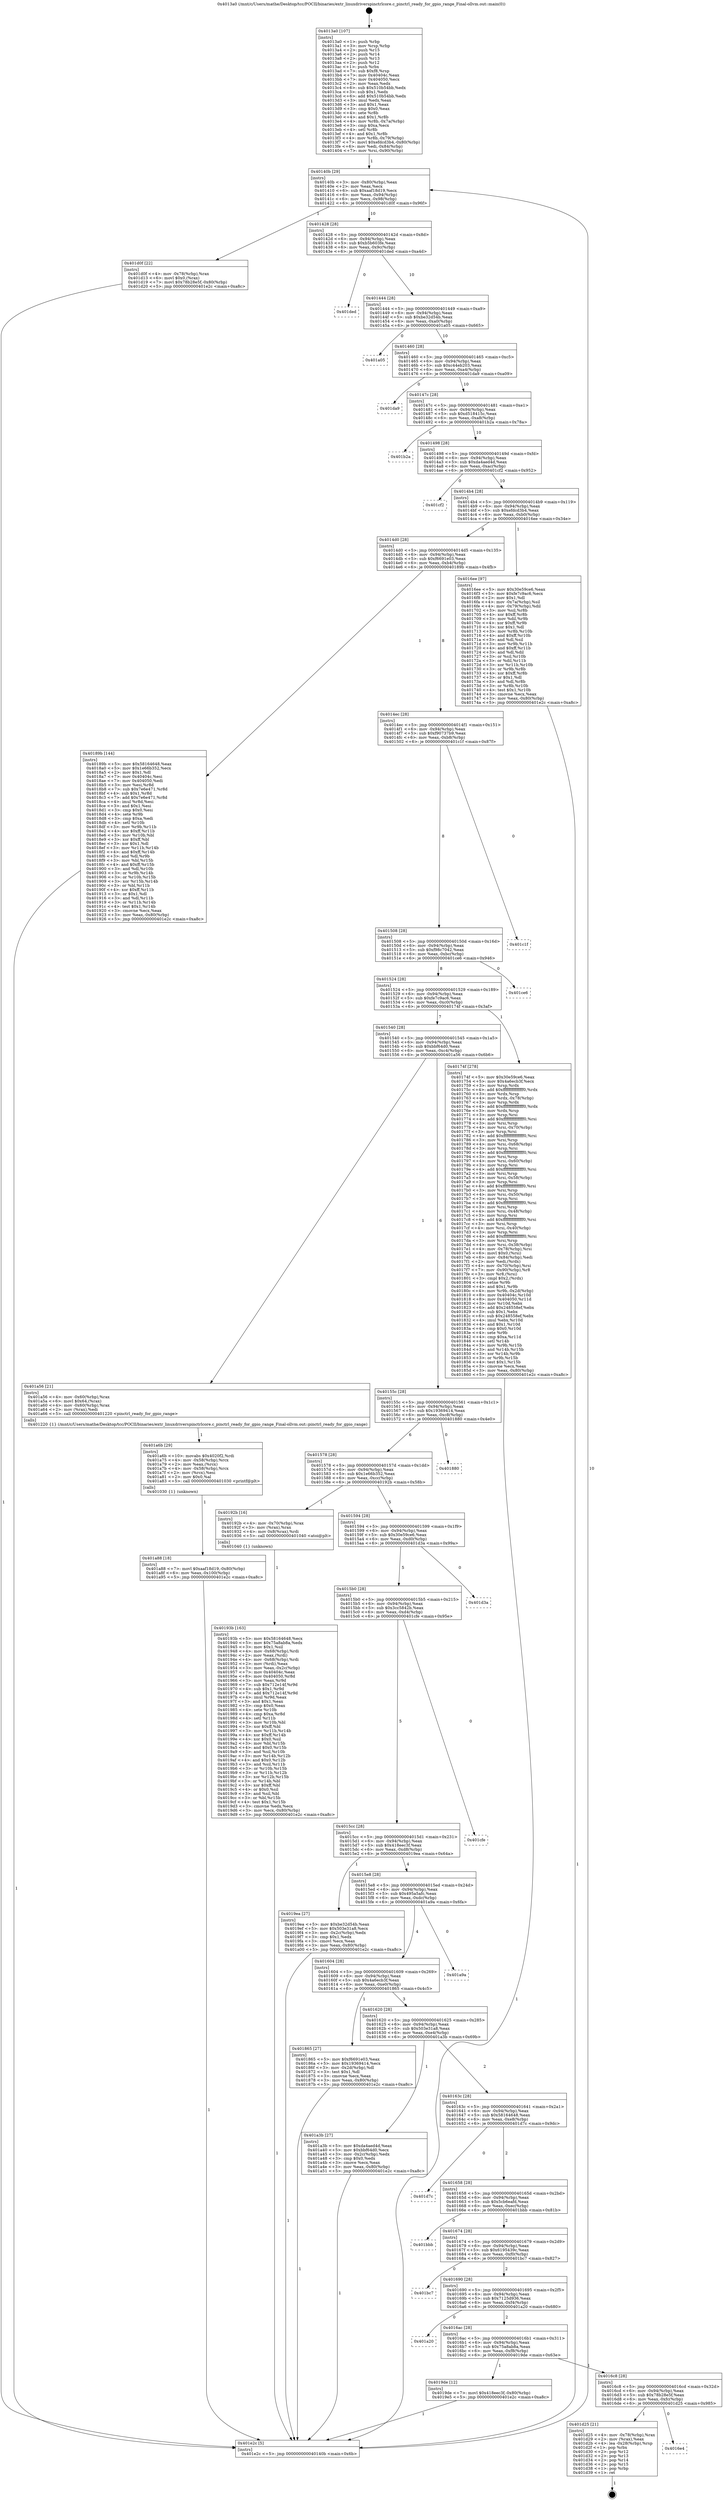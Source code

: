 digraph "0x4013a0" {
  label = "0x4013a0 (/mnt/c/Users/mathe/Desktop/tcc/POCII/binaries/extr_linuxdriverspinctrlcore.c_pinctrl_ready_for_gpio_range_Final-ollvm.out::main(0))"
  labelloc = "t"
  node[shape=record]

  Entry [label="",width=0.3,height=0.3,shape=circle,fillcolor=black,style=filled]
  "0x40140b" [label="{
     0x40140b [29]\l
     | [instrs]\l
     &nbsp;&nbsp;0x40140b \<+3\>: mov -0x80(%rbp),%eax\l
     &nbsp;&nbsp;0x40140e \<+2\>: mov %eax,%ecx\l
     &nbsp;&nbsp;0x401410 \<+6\>: sub $0xaaf18d19,%ecx\l
     &nbsp;&nbsp;0x401416 \<+6\>: mov %eax,-0x94(%rbp)\l
     &nbsp;&nbsp;0x40141c \<+6\>: mov %ecx,-0x98(%rbp)\l
     &nbsp;&nbsp;0x401422 \<+6\>: je 0000000000401d0f \<main+0x96f\>\l
  }"]
  "0x401d0f" [label="{
     0x401d0f [22]\l
     | [instrs]\l
     &nbsp;&nbsp;0x401d0f \<+4\>: mov -0x78(%rbp),%rax\l
     &nbsp;&nbsp;0x401d13 \<+6\>: movl $0x0,(%rax)\l
     &nbsp;&nbsp;0x401d19 \<+7\>: movl $0x78b28e5f,-0x80(%rbp)\l
     &nbsp;&nbsp;0x401d20 \<+5\>: jmp 0000000000401e2c \<main+0xa8c\>\l
  }"]
  "0x401428" [label="{
     0x401428 [28]\l
     | [instrs]\l
     &nbsp;&nbsp;0x401428 \<+5\>: jmp 000000000040142d \<main+0x8d\>\l
     &nbsp;&nbsp;0x40142d \<+6\>: mov -0x94(%rbp),%eax\l
     &nbsp;&nbsp;0x401433 \<+5\>: sub $0xb5b603fe,%eax\l
     &nbsp;&nbsp;0x401438 \<+6\>: mov %eax,-0x9c(%rbp)\l
     &nbsp;&nbsp;0x40143e \<+6\>: je 0000000000401ded \<main+0xa4d\>\l
  }"]
  Exit [label="",width=0.3,height=0.3,shape=circle,fillcolor=black,style=filled,peripheries=2]
  "0x401ded" [label="{
     0x401ded\l
  }", style=dashed]
  "0x401444" [label="{
     0x401444 [28]\l
     | [instrs]\l
     &nbsp;&nbsp;0x401444 \<+5\>: jmp 0000000000401449 \<main+0xa9\>\l
     &nbsp;&nbsp;0x401449 \<+6\>: mov -0x94(%rbp),%eax\l
     &nbsp;&nbsp;0x40144f \<+5\>: sub $0xbe32d54b,%eax\l
     &nbsp;&nbsp;0x401454 \<+6\>: mov %eax,-0xa0(%rbp)\l
     &nbsp;&nbsp;0x40145a \<+6\>: je 0000000000401a05 \<main+0x665\>\l
  }"]
  "0x4016e4" [label="{
     0x4016e4\l
  }", style=dashed]
  "0x401a05" [label="{
     0x401a05\l
  }", style=dashed]
  "0x401460" [label="{
     0x401460 [28]\l
     | [instrs]\l
     &nbsp;&nbsp;0x401460 \<+5\>: jmp 0000000000401465 \<main+0xc5\>\l
     &nbsp;&nbsp;0x401465 \<+6\>: mov -0x94(%rbp),%eax\l
     &nbsp;&nbsp;0x40146b \<+5\>: sub $0xc44eb203,%eax\l
     &nbsp;&nbsp;0x401470 \<+6\>: mov %eax,-0xa4(%rbp)\l
     &nbsp;&nbsp;0x401476 \<+6\>: je 0000000000401da9 \<main+0xa09\>\l
  }"]
  "0x401d25" [label="{
     0x401d25 [21]\l
     | [instrs]\l
     &nbsp;&nbsp;0x401d25 \<+4\>: mov -0x78(%rbp),%rax\l
     &nbsp;&nbsp;0x401d29 \<+2\>: mov (%rax),%eax\l
     &nbsp;&nbsp;0x401d2b \<+4\>: lea -0x28(%rbp),%rsp\l
     &nbsp;&nbsp;0x401d2f \<+1\>: pop %rbx\l
     &nbsp;&nbsp;0x401d30 \<+2\>: pop %r12\l
     &nbsp;&nbsp;0x401d32 \<+2\>: pop %r13\l
     &nbsp;&nbsp;0x401d34 \<+2\>: pop %r14\l
     &nbsp;&nbsp;0x401d36 \<+2\>: pop %r15\l
     &nbsp;&nbsp;0x401d38 \<+1\>: pop %rbp\l
     &nbsp;&nbsp;0x401d39 \<+1\>: ret\l
  }"]
  "0x401da9" [label="{
     0x401da9\l
  }", style=dashed]
  "0x40147c" [label="{
     0x40147c [28]\l
     | [instrs]\l
     &nbsp;&nbsp;0x40147c \<+5\>: jmp 0000000000401481 \<main+0xe1\>\l
     &nbsp;&nbsp;0x401481 \<+6\>: mov -0x94(%rbp),%eax\l
     &nbsp;&nbsp;0x401487 \<+5\>: sub $0xd518415c,%eax\l
     &nbsp;&nbsp;0x40148c \<+6\>: mov %eax,-0xa8(%rbp)\l
     &nbsp;&nbsp;0x401492 \<+6\>: je 0000000000401b2a \<main+0x78a\>\l
  }"]
  "0x401a88" [label="{
     0x401a88 [18]\l
     | [instrs]\l
     &nbsp;&nbsp;0x401a88 \<+7\>: movl $0xaaf18d19,-0x80(%rbp)\l
     &nbsp;&nbsp;0x401a8f \<+6\>: mov %eax,-0x100(%rbp)\l
     &nbsp;&nbsp;0x401a95 \<+5\>: jmp 0000000000401e2c \<main+0xa8c\>\l
  }"]
  "0x401b2a" [label="{
     0x401b2a\l
  }", style=dashed]
  "0x401498" [label="{
     0x401498 [28]\l
     | [instrs]\l
     &nbsp;&nbsp;0x401498 \<+5\>: jmp 000000000040149d \<main+0xfd\>\l
     &nbsp;&nbsp;0x40149d \<+6\>: mov -0x94(%rbp),%eax\l
     &nbsp;&nbsp;0x4014a3 \<+5\>: sub $0xda4aed4d,%eax\l
     &nbsp;&nbsp;0x4014a8 \<+6\>: mov %eax,-0xac(%rbp)\l
     &nbsp;&nbsp;0x4014ae \<+6\>: je 0000000000401cf2 \<main+0x952\>\l
  }"]
  "0x401a6b" [label="{
     0x401a6b [29]\l
     | [instrs]\l
     &nbsp;&nbsp;0x401a6b \<+10\>: movabs $0x4020f2,%rdi\l
     &nbsp;&nbsp;0x401a75 \<+4\>: mov -0x58(%rbp),%rcx\l
     &nbsp;&nbsp;0x401a79 \<+2\>: mov %eax,(%rcx)\l
     &nbsp;&nbsp;0x401a7b \<+4\>: mov -0x58(%rbp),%rcx\l
     &nbsp;&nbsp;0x401a7f \<+2\>: mov (%rcx),%esi\l
     &nbsp;&nbsp;0x401a81 \<+2\>: mov $0x0,%al\l
     &nbsp;&nbsp;0x401a83 \<+5\>: call 0000000000401030 \<printf@plt\>\l
     | [calls]\l
     &nbsp;&nbsp;0x401030 \{1\} (unknown)\l
  }"]
  "0x401cf2" [label="{
     0x401cf2\l
  }", style=dashed]
  "0x4014b4" [label="{
     0x4014b4 [28]\l
     | [instrs]\l
     &nbsp;&nbsp;0x4014b4 \<+5\>: jmp 00000000004014b9 \<main+0x119\>\l
     &nbsp;&nbsp;0x4014b9 \<+6\>: mov -0x94(%rbp),%eax\l
     &nbsp;&nbsp;0x4014bf \<+5\>: sub $0xefdcd3b4,%eax\l
     &nbsp;&nbsp;0x4014c4 \<+6\>: mov %eax,-0xb0(%rbp)\l
     &nbsp;&nbsp;0x4014ca \<+6\>: je 00000000004016ee \<main+0x34e\>\l
  }"]
  "0x4016c8" [label="{
     0x4016c8 [28]\l
     | [instrs]\l
     &nbsp;&nbsp;0x4016c8 \<+5\>: jmp 00000000004016cd \<main+0x32d\>\l
     &nbsp;&nbsp;0x4016cd \<+6\>: mov -0x94(%rbp),%eax\l
     &nbsp;&nbsp;0x4016d3 \<+5\>: sub $0x78b28e5f,%eax\l
     &nbsp;&nbsp;0x4016d8 \<+6\>: mov %eax,-0xfc(%rbp)\l
     &nbsp;&nbsp;0x4016de \<+6\>: je 0000000000401d25 \<main+0x985\>\l
  }"]
  "0x4016ee" [label="{
     0x4016ee [97]\l
     | [instrs]\l
     &nbsp;&nbsp;0x4016ee \<+5\>: mov $0x30e59ce6,%eax\l
     &nbsp;&nbsp;0x4016f3 \<+5\>: mov $0xfe7c9ac6,%ecx\l
     &nbsp;&nbsp;0x4016f8 \<+2\>: mov $0x1,%dl\l
     &nbsp;&nbsp;0x4016fa \<+4\>: mov -0x7a(%rbp),%sil\l
     &nbsp;&nbsp;0x4016fe \<+4\>: mov -0x79(%rbp),%dil\l
     &nbsp;&nbsp;0x401702 \<+3\>: mov %sil,%r8b\l
     &nbsp;&nbsp;0x401705 \<+4\>: xor $0xff,%r8b\l
     &nbsp;&nbsp;0x401709 \<+3\>: mov %dil,%r9b\l
     &nbsp;&nbsp;0x40170c \<+4\>: xor $0xff,%r9b\l
     &nbsp;&nbsp;0x401710 \<+3\>: xor $0x1,%dl\l
     &nbsp;&nbsp;0x401713 \<+3\>: mov %r8b,%r10b\l
     &nbsp;&nbsp;0x401716 \<+4\>: and $0xff,%r10b\l
     &nbsp;&nbsp;0x40171a \<+3\>: and %dl,%sil\l
     &nbsp;&nbsp;0x40171d \<+3\>: mov %r9b,%r11b\l
     &nbsp;&nbsp;0x401720 \<+4\>: and $0xff,%r11b\l
     &nbsp;&nbsp;0x401724 \<+3\>: and %dl,%dil\l
     &nbsp;&nbsp;0x401727 \<+3\>: or %sil,%r10b\l
     &nbsp;&nbsp;0x40172a \<+3\>: or %dil,%r11b\l
     &nbsp;&nbsp;0x40172d \<+3\>: xor %r11b,%r10b\l
     &nbsp;&nbsp;0x401730 \<+3\>: or %r9b,%r8b\l
     &nbsp;&nbsp;0x401733 \<+4\>: xor $0xff,%r8b\l
     &nbsp;&nbsp;0x401737 \<+3\>: or $0x1,%dl\l
     &nbsp;&nbsp;0x40173a \<+3\>: and %dl,%r8b\l
     &nbsp;&nbsp;0x40173d \<+3\>: or %r8b,%r10b\l
     &nbsp;&nbsp;0x401740 \<+4\>: test $0x1,%r10b\l
     &nbsp;&nbsp;0x401744 \<+3\>: cmovne %ecx,%eax\l
     &nbsp;&nbsp;0x401747 \<+3\>: mov %eax,-0x80(%rbp)\l
     &nbsp;&nbsp;0x40174a \<+5\>: jmp 0000000000401e2c \<main+0xa8c\>\l
  }"]
  "0x4014d0" [label="{
     0x4014d0 [28]\l
     | [instrs]\l
     &nbsp;&nbsp;0x4014d0 \<+5\>: jmp 00000000004014d5 \<main+0x135\>\l
     &nbsp;&nbsp;0x4014d5 \<+6\>: mov -0x94(%rbp),%eax\l
     &nbsp;&nbsp;0x4014db \<+5\>: sub $0xf6691e03,%eax\l
     &nbsp;&nbsp;0x4014e0 \<+6\>: mov %eax,-0xb4(%rbp)\l
     &nbsp;&nbsp;0x4014e6 \<+6\>: je 000000000040189b \<main+0x4fb\>\l
  }"]
  "0x401e2c" [label="{
     0x401e2c [5]\l
     | [instrs]\l
     &nbsp;&nbsp;0x401e2c \<+5\>: jmp 000000000040140b \<main+0x6b\>\l
  }"]
  "0x4013a0" [label="{
     0x4013a0 [107]\l
     | [instrs]\l
     &nbsp;&nbsp;0x4013a0 \<+1\>: push %rbp\l
     &nbsp;&nbsp;0x4013a1 \<+3\>: mov %rsp,%rbp\l
     &nbsp;&nbsp;0x4013a4 \<+2\>: push %r15\l
     &nbsp;&nbsp;0x4013a6 \<+2\>: push %r14\l
     &nbsp;&nbsp;0x4013a8 \<+2\>: push %r13\l
     &nbsp;&nbsp;0x4013aa \<+2\>: push %r12\l
     &nbsp;&nbsp;0x4013ac \<+1\>: push %rbx\l
     &nbsp;&nbsp;0x4013ad \<+7\>: sub $0xf8,%rsp\l
     &nbsp;&nbsp;0x4013b4 \<+7\>: mov 0x40404c,%eax\l
     &nbsp;&nbsp;0x4013bb \<+7\>: mov 0x404050,%ecx\l
     &nbsp;&nbsp;0x4013c2 \<+2\>: mov %eax,%edx\l
     &nbsp;&nbsp;0x4013c4 \<+6\>: sub $0x510b54bb,%edx\l
     &nbsp;&nbsp;0x4013ca \<+3\>: sub $0x1,%edx\l
     &nbsp;&nbsp;0x4013cd \<+6\>: add $0x510b54bb,%edx\l
     &nbsp;&nbsp;0x4013d3 \<+3\>: imul %edx,%eax\l
     &nbsp;&nbsp;0x4013d6 \<+3\>: and $0x1,%eax\l
     &nbsp;&nbsp;0x4013d9 \<+3\>: cmp $0x0,%eax\l
     &nbsp;&nbsp;0x4013dc \<+4\>: sete %r8b\l
     &nbsp;&nbsp;0x4013e0 \<+4\>: and $0x1,%r8b\l
     &nbsp;&nbsp;0x4013e4 \<+4\>: mov %r8b,-0x7a(%rbp)\l
     &nbsp;&nbsp;0x4013e8 \<+3\>: cmp $0xa,%ecx\l
     &nbsp;&nbsp;0x4013eb \<+4\>: setl %r8b\l
     &nbsp;&nbsp;0x4013ef \<+4\>: and $0x1,%r8b\l
     &nbsp;&nbsp;0x4013f3 \<+4\>: mov %r8b,-0x79(%rbp)\l
     &nbsp;&nbsp;0x4013f7 \<+7\>: movl $0xefdcd3b4,-0x80(%rbp)\l
     &nbsp;&nbsp;0x4013fe \<+6\>: mov %edi,-0x84(%rbp)\l
     &nbsp;&nbsp;0x401404 \<+7\>: mov %rsi,-0x90(%rbp)\l
  }"]
  "0x4019de" [label="{
     0x4019de [12]\l
     | [instrs]\l
     &nbsp;&nbsp;0x4019de \<+7\>: movl $0x418eec3f,-0x80(%rbp)\l
     &nbsp;&nbsp;0x4019e5 \<+5\>: jmp 0000000000401e2c \<main+0xa8c\>\l
  }"]
  "0x40189b" [label="{
     0x40189b [144]\l
     | [instrs]\l
     &nbsp;&nbsp;0x40189b \<+5\>: mov $0x58164648,%eax\l
     &nbsp;&nbsp;0x4018a0 \<+5\>: mov $0x1e66b352,%ecx\l
     &nbsp;&nbsp;0x4018a5 \<+2\>: mov $0x1,%dl\l
     &nbsp;&nbsp;0x4018a7 \<+7\>: mov 0x40404c,%esi\l
     &nbsp;&nbsp;0x4018ae \<+7\>: mov 0x404050,%edi\l
     &nbsp;&nbsp;0x4018b5 \<+3\>: mov %esi,%r8d\l
     &nbsp;&nbsp;0x4018b8 \<+7\>: sub $0x7e6e471,%r8d\l
     &nbsp;&nbsp;0x4018bf \<+4\>: sub $0x1,%r8d\l
     &nbsp;&nbsp;0x4018c3 \<+7\>: add $0x7e6e471,%r8d\l
     &nbsp;&nbsp;0x4018ca \<+4\>: imul %r8d,%esi\l
     &nbsp;&nbsp;0x4018ce \<+3\>: and $0x1,%esi\l
     &nbsp;&nbsp;0x4018d1 \<+3\>: cmp $0x0,%esi\l
     &nbsp;&nbsp;0x4018d4 \<+4\>: sete %r9b\l
     &nbsp;&nbsp;0x4018d8 \<+3\>: cmp $0xa,%edi\l
     &nbsp;&nbsp;0x4018db \<+4\>: setl %r10b\l
     &nbsp;&nbsp;0x4018df \<+3\>: mov %r9b,%r11b\l
     &nbsp;&nbsp;0x4018e2 \<+4\>: xor $0xff,%r11b\l
     &nbsp;&nbsp;0x4018e6 \<+3\>: mov %r10b,%bl\l
     &nbsp;&nbsp;0x4018e9 \<+3\>: xor $0xff,%bl\l
     &nbsp;&nbsp;0x4018ec \<+3\>: xor $0x1,%dl\l
     &nbsp;&nbsp;0x4018ef \<+3\>: mov %r11b,%r14b\l
     &nbsp;&nbsp;0x4018f2 \<+4\>: and $0xff,%r14b\l
     &nbsp;&nbsp;0x4018f6 \<+3\>: and %dl,%r9b\l
     &nbsp;&nbsp;0x4018f9 \<+3\>: mov %bl,%r15b\l
     &nbsp;&nbsp;0x4018fc \<+4\>: and $0xff,%r15b\l
     &nbsp;&nbsp;0x401900 \<+3\>: and %dl,%r10b\l
     &nbsp;&nbsp;0x401903 \<+3\>: or %r9b,%r14b\l
     &nbsp;&nbsp;0x401906 \<+3\>: or %r10b,%r15b\l
     &nbsp;&nbsp;0x401909 \<+3\>: xor %r15b,%r14b\l
     &nbsp;&nbsp;0x40190c \<+3\>: or %bl,%r11b\l
     &nbsp;&nbsp;0x40190f \<+4\>: xor $0xff,%r11b\l
     &nbsp;&nbsp;0x401913 \<+3\>: or $0x1,%dl\l
     &nbsp;&nbsp;0x401916 \<+3\>: and %dl,%r11b\l
     &nbsp;&nbsp;0x401919 \<+3\>: or %r11b,%r14b\l
     &nbsp;&nbsp;0x40191c \<+4\>: test $0x1,%r14b\l
     &nbsp;&nbsp;0x401920 \<+3\>: cmovne %ecx,%eax\l
     &nbsp;&nbsp;0x401923 \<+3\>: mov %eax,-0x80(%rbp)\l
     &nbsp;&nbsp;0x401926 \<+5\>: jmp 0000000000401e2c \<main+0xa8c\>\l
  }"]
  "0x4014ec" [label="{
     0x4014ec [28]\l
     | [instrs]\l
     &nbsp;&nbsp;0x4014ec \<+5\>: jmp 00000000004014f1 \<main+0x151\>\l
     &nbsp;&nbsp;0x4014f1 \<+6\>: mov -0x94(%rbp),%eax\l
     &nbsp;&nbsp;0x4014f7 \<+5\>: sub $0xf90737b9,%eax\l
     &nbsp;&nbsp;0x4014fc \<+6\>: mov %eax,-0xb8(%rbp)\l
     &nbsp;&nbsp;0x401502 \<+6\>: je 0000000000401c1f \<main+0x87f\>\l
  }"]
  "0x4016ac" [label="{
     0x4016ac [28]\l
     | [instrs]\l
     &nbsp;&nbsp;0x4016ac \<+5\>: jmp 00000000004016b1 \<main+0x311\>\l
     &nbsp;&nbsp;0x4016b1 \<+6\>: mov -0x94(%rbp),%eax\l
     &nbsp;&nbsp;0x4016b7 \<+5\>: sub $0x75a8ab8a,%eax\l
     &nbsp;&nbsp;0x4016bc \<+6\>: mov %eax,-0xf8(%rbp)\l
     &nbsp;&nbsp;0x4016c2 \<+6\>: je 00000000004019de \<main+0x63e\>\l
  }"]
  "0x401c1f" [label="{
     0x401c1f\l
  }", style=dashed]
  "0x401508" [label="{
     0x401508 [28]\l
     | [instrs]\l
     &nbsp;&nbsp;0x401508 \<+5\>: jmp 000000000040150d \<main+0x16d\>\l
     &nbsp;&nbsp;0x40150d \<+6\>: mov -0x94(%rbp),%eax\l
     &nbsp;&nbsp;0x401513 \<+5\>: sub $0xf98c7042,%eax\l
     &nbsp;&nbsp;0x401518 \<+6\>: mov %eax,-0xbc(%rbp)\l
     &nbsp;&nbsp;0x40151e \<+6\>: je 0000000000401ce6 \<main+0x946\>\l
  }"]
  "0x401a20" [label="{
     0x401a20\l
  }", style=dashed]
  "0x401ce6" [label="{
     0x401ce6\l
  }", style=dashed]
  "0x401524" [label="{
     0x401524 [28]\l
     | [instrs]\l
     &nbsp;&nbsp;0x401524 \<+5\>: jmp 0000000000401529 \<main+0x189\>\l
     &nbsp;&nbsp;0x401529 \<+6\>: mov -0x94(%rbp),%eax\l
     &nbsp;&nbsp;0x40152f \<+5\>: sub $0xfe7c9ac6,%eax\l
     &nbsp;&nbsp;0x401534 \<+6\>: mov %eax,-0xc0(%rbp)\l
     &nbsp;&nbsp;0x40153a \<+6\>: je 000000000040174f \<main+0x3af\>\l
  }"]
  "0x401690" [label="{
     0x401690 [28]\l
     | [instrs]\l
     &nbsp;&nbsp;0x401690 \<+5\>: jmp 0000000000401695 \<main+0x2f5\>\l
     &nbsp;&nbsp;0x401695 \<+6\>: mov -0x94(%rbp),%eax\l
     &nbsp;&nbsp;0x40169b \<+5\>: sub $0x7125d936,%eax\l
     &nbsp;&nbsp;0x4016a0 \<+6\>: mov %eax,-0xf4(%rbp)\l
     &nbsp;&nbsp;0x4016a6 \<+6\>: je 0000000000401a20 \<main+0x680\>\l
  }"]
  "0x40174f" [label="{
     0x40174f [278]\l
     | [instrs]\l
     &nbsp;&nbsp;0x40174f \<+5\>: mov $0x30e59ce6,%eax\l
     &nbsp;&nbsp;0x401754 \<+5\>: mov $0x4a6ecb3f,%ecx\l
     &nbsp;&nbsp;0x401759 \<+3\>: mov %rsp,%rdx\l
     &nbsp;&nbsp;0x40175c \<+4\>: add $0xfffffffffffffff0,%rdx\l
     &nbsp;&nbsp;0x401760 \<+3\>: mov %rdx,%rsp\l
     &nbsp;&nbsp;0x401763 \<+4\>: mov %rdx,-0x78(%rbp)\l
     &nbsp;&nbsp;0x401767 \<+3\>: mov %rsp,%rdx\l
     &nbsp;&nbsp;0x40176a \<+4\>: add $0xfffffffffffffff0,%rdx\l
     &nbsp;&nbsp;0x40176e \<+3\>: mov %rdx,%rsp\l
     &nbsp;&nbsp;0x401771 \<+3\>: mov %rsp,%rsi\l
     &nbsp;&nbsp;0x401774 \<+4\>: add $0xfffffffffffffff0,%rsi\l
     &nbsp;&nbsp;0x401778 \<+3\>: mov %rsi,%rsp\l
     &nbsp;&nbsp;0x40177b \<+4\>: mov %rsi,-0x70(%rbp)\l
     &nbsp;&nbsp;0x40177f \<+3\>: mov %rsp,%rsi\l
     &nbsp;&nbsp;0x401782 \<+4\>: add $0xfffffffffffffff0,%rsi\l
     &nbsp;&nbsp;0x401786 \<+3\>: mov %rsi,%rsp\l
     &nbsp;&nbsp;0x401789 \<+4\>: mov %rsi,-0x68(%rbp)\l
     &nbsp;&nbsp;0x40178d \<+3\>: mov %rsp,%rsi\l
     &nbsp;&nbsp;0x401790 \<+4\>: add $0xfffffffffffffff0,%rsi\l
     &nbsp;&nbsp;0x401794 \<+3\>: mov %rsi,%rsp\l
     &nbsp;&nbsp;0x401797 \<+4\>: mov %rsi,-0x60(%rbp)\l
     &nbsp;&nbsp;0x40179b \<+3\>: mov %rsp,%rsi\l
     &nbsp;&nbsp;0x40179e \<+4\>: add $0xfffffffffffffff0,%rsi\l
     &nbsp;&nbsp;0x4017a2 \<+3\>: mov %rsi,%rsp\l
     &nbsp;&nbsp;0x4017a5 \<+4\>: mov %rsi,-0x58(%rbp)\l
     &nbsp;&nbsp;0x4017a9 \<+3\>: mov %rsp,%rsi\l
     &nbsp;&nbsp;0x4017ac \<+4\>: add $0xfffffffffffffff0,%rsi\l
     &nbsp;&nbsp;0x4017b0 \<+3\>: mov %rsi,%rsp\l
     &nbsp;&nbsp;0x4017b3 \<+4\>: mov %rsi,-0x50(%rbp)\l
     &nbsp;&nbsp;0x4017b7 \<+3\>: mov %rsp,%rsi\l
     &nbsp;&nbsp;0x4017ba \<+4\>: add $0xfffffffffffffff0,%rsi\l
     &nbsp;&nbsp;0x4017be \<+3\>: mov %rsi,%rsp\l
     &nbsp;&nbsp;0x4017c1 \<+4\>: mov %rsi,-0x48(%rbp)\l
     &nbsp;&nbsp;0x4017c5 \<+3\>: mov %rsp,%rsi\l
     &nbsp;&nbsp;0x4017c8 \<+4\>: add $0xfffffffffffffff0,%rsi\l
     &nbsp;&nbsp;0x4017cc \<+3\>: mov %rsi,%rsp\l
     &nbsp;&nbsp;0x4017cf \<+4\>: mov %rsi,-0x40(%rbp)\l
     &nbsp;&nbsp;0x4017d3 \<+3\>: mov %rsp,%rsi\l
     &nbsp;&nbsp;0x4017d6 \<+4\>: add $0xfffffffffffffff0,%rsi\l
     &nbsp;&nbsp;0x4017da \<+3\>: mov %rsi,%rsp\l
     &nbsp;&nbsp;0x4017dd \<+4\>: mov %rsi,-0x38(%rbp)\l
     &nbsp;&nbsp;0x4017e1 \<+4\>: mov -0x78(%rbp),%rsi\l
     &nbsp;&nbsp;0x4017e5 \<+6\>: movl $0x0,(%rsi)\l
     &nbsp;&nbsp;0x4017eb \<+6\>: mov -0x84(%rbp),%edi\l
     &nbsp;&nbsp;0x4017f1 \<+2\>: mov %edi,(%rdx)\l
     &nbsp;&nbsp;0x4017f3 \<+4\>: mov -0x70(%rbp),%rsi\l
     &nbsp;&nbsp;0x4017f7 \<+7\>: mov -0x90(%rbp),%r8\l
     &nbsp;&nbsp;0x4017fe \<+3\>: mov %r8,(%rsi)\l
     &nbsp;&nbsp;0x401801 \<+3\>: cmpl $0x2,(%rdx)\l
     &nbsp;&nbsp;0x401804 \<+4\>: setne %r9b\l
     &nbsp;&nbsp;0x401808 \<+4\>: and $0x1,%r9b\l
     &nbsp;&nbsp;0x40180c \<+4\>: mov %r9b,-0x2d(%rbp)\l
     &nbsp;&nbsp;0x401810 \<+8\>: mov 0x40404c,%r10d\l
     &nbsp;&nbsp;0x401818 \<+8\>: mov 0x404050,%r11d\l
     &nbsp;&nbsp;0x401820 \<+3\>: mov %r10d,%ebx\l
     &nbsp;&nbsp;0x401823 \<+6\>: add $0x248558ef,%ebx\l
     &nbsp;&nbsp;0x401829 \<+3\>: sub $0x1,%ebx\l
     &nbsp;&nbsp;0x40182c \<+6\>: sub $0x248558ef,%ebx\l
     &nbsp;&nbsp;0x401832 \<+4\>: imul %ebx,%r10d\l
     &nbsp;&nbsp;0x401836 \<+4\>: and $0x1,%r10d\l
     &nbsp;&nbsp;0x40183a \<+4\>: cmp $0x0,%r10d\l
     &nbsp;&nbsp;0x40183e \<+4\>: sete %r9b\l
     &nbsp;&nbsp;0x401842 \<+4\>: cmp $0xa,%r11d\l
     &nbsp;&nbsp;0x401846 \<+4\>: setl %r14b\l
     &nbsp;&nbsp;0x40184a \<+3\>: mov %r9b,%r15b\l
     &nbsp;&nbsp;0x40184d \<+3\>: and %r14b,%r15b\l
     &nbsp;&nbsp;0x401850 \<+3\>: xor %r14b,%r9b\l
     &nbsp;&nbsp;0x401853 \<+3\>: or %r9b,%r15b\l
     &nbsp;&nbsp;0x401856 \<+4\>: test $0x1,%r15b\l
     &nbsp;&nbsp;0x40185a \<+3\>: cmovne %ecx,%eax\l
     &nbsp;&nbsp;0x40185d \<+3\>: mov %eax,-0x80(%rbp)\l
     &nbsp;&nbsp;0x401860 \<+5\>: jmp 0000000000401e2c \<main+0xa8c\>\l
  }"]
  "0x401540" [label="{
     0x401540 [28]\l
     | [instrs]\l
     &nbsp;&nbsp;0x401540 \<+5\>: jmp 0000000000401545 \<main+0x1a5\>\l
     &nbsp;&nbsp;0x401545 \<+6\>: mov -0x94(%rbp),%eax\l
     &nbsp;&nbsp;0x40154b \<+5\>: sub $0xbbf64d0,%eax\l
     &nbsp;&nbsp;0x401550 \<+6\>: mov %eax,-0xc4(%rbp)\l
     &nbsp;&nbsp;0x401556 \<+6\>: je 0000000000401a56 \<main+0x6b6\>\l
  }"]
  "0x401bc7" [label="{
     0x401bc7\l
  }", style=dashed]
  "0x401674" [label="{
     0x401674 [28]\l
     | [instrs]\l
     &nbsp;&nbsp;0x401674 \<+5\>: jmp 0000000000401679 \<main+0x2d9\>\l
     &nbsp;&nbsp;0x401679 \<+6\>: mov -0x94(%rbp),%eax\l
     &nbsp;&nbsp;0x40167f \<+5\>: sub $0x6195439c,%eax\l
     &nbsp;&nbsp;0x401684 \<+6\>: mov %eax,-0xf0(%rbp)\l
     &nbsp;&nbsp;0x40168a \<+6\>: je 0000000000401bc7 \<main+0x827\>\l
  }"]
  "0x401a56" [label="{
     0x401a56 [21]\l
     | [instrs]\l
     &nbsp;&nbsp;0x401a56 \<+4\>: mov -0x60(%rbp),%rax\l
     &nbsp;&nbsp;0x401a5a \<+6\>: movl $0x64,(%rax)\l
     &nbsp;&nbsp;0x401a60 \<+4\>: mov -0x60(%rbp),%rax\l
     &nbsp;&nbsp;0x401a64 \<+2\>: mov (%rax),%edi\l
     &nbsp;&nbsp;0x401a66 \<+5\>: call 0000000000401220 \<pinctrl_ready_for_gpio_range\>\l
     | [calls]\l
     &nbsp;&nbsp;0x401220 \{1\} (/mnt/c/Users/mathe/Desktop/tcc/POCII/binaries/extr_linuxdriverspinctrlcore.c_pinctrl_ready_for_gpio_range_Final-ollvm.out::pinctrl_ready_for_gpio_range)\l
  }"]
  "0x40155c" [label="{
     0x40155c [28]\l
     | [instrs]\l
     &nbsp;&nbsp;0x40155c \<+5\>: jmp 0000000000401561 \<main+0x1c1\>\l
     &nbsp;&nbsp;0x401561 \<+6\>: mov -0x94(%rbp),%eax\l
     &nbsp;&nbsp;0x401567 \<+5\>: sub $0x19369414,%eax\l
     &nbsp;&nbsp;0x40156c \<+6\>: mov %eax,-0xc8(%rbp)\l
     &nbsp;&nbsp;0x401572 \<+6\>: je 0000000000401880 \<main+0x4e0\>\l
  }"]
  "0x401bbb" [label="{
     0x401bbb\l
  }", style=dashed]
  "0x401880" [label="{
     0x401880\l
  }", style=dashed]
  "0x401578" [label="{
     0x401578 [28]\l
     | [instrs]\l
     &nbsp;&nbsp;0x401578 \<+5\>: jmp 000000000040157d \<main+0x1dd\>\l
     &nbsp;&nbsp;0x40157d \<+6\>: mov -0x94(%rbp),%eax\l
     &nbsp;&nbsp;0x401583 \<+5\>: sub $0x1e66b352,%eax\l
     &nbsp;&nbsp;0x401588 \<+6\>: mov %eax,-0xcc(%rbp)\l
     &nbsp;&nbsp;0x40158e \<+6\>: je 000000000040192b \<main+0x58b\>\l
  }"]
  "0x401658" [label="{
     0x401658 [28]\l
     | [instrs]\l
     &nbsp;&nbsp;0x401658 \<+5\>: jmp 000000000040165d \<main+0x2bd\>\l
     &nbsp;&nbsp;0x40165d \<+6\>: mov -0x94(%rbp),%eax\l
     &nbsp;&nbsp;0x401663 \<+5\>: sub $0x5cb6eafd,%eax\l
     &nbsp;&nbsp;0x401668 \<+6\>: mov %eax,-0xec(%rbp)\l
     &nbsp;&nbsp;0x40166e \<+6\>: je 0000000000401bbb \<main+0x81b\>\l
  }"]
  "0x40192b" [label="{
     0x40192b [16]\l
     | [instrs]\l
     &nbsp;&nbsp;0x40192b \<+4\>: mov -0x70(%rbp),%rax\l
     &nbsp;&nbsp;0x40192f \<+3\>: mov (%rax),%rax\l
     &nbsp;&nbsp;0x401932 \<+4\>: mov 0x8(%rax),%rdi\l
     &nbsp;&nbsp;0x401936 \<+5\>: call 0000000000401040 \<atoi@plt\>\l
     | [calls]\l
     &nbsp;&nbsp;0x401040 \{1\} (unknown)\l
  }"]
  "0x401594" [label="{
     0x401594 [28]\l
     | [instrs]\l
     &nbsp;&nbsp;0x401594 \<+5\>: jmp 0000000000401599 \<main+0x1f9\>\l
     &nbsp;&nbsp;0x401599 \<+6\>: mov -0x94(%rbp),%eax\l
     &nbsp;&nbsp;0x40159f \<+5\>: sub $0x30e59ce6,%eax\l
     &nbsp;&nbsp;0x4015a4 \<+6\>: mov %eax,-0xd0(%rbp)\l
     &nbsp;&nbsp;0x4015aa \<+6\>: je 0000000000401d3a \<main+0x99a\>\l
  }"]
  "0x401d7c" [label="{
     0x401d7c\l
  }", style=dashed]
  "0x401d3a" [label="{
     0x401d3a\l
  }", style=dashed]
  "0x4015b0" [label="{
     0x4015b0 [28]\l
     | [instrs]\l
     &nbsp;&nbsp;0x4015b0 \<+5\>: jmp 00000000004015b5 \<main+0x215\>\l
     &nbsp;&nbsp;0x4015b5 \<+6\>: mov -0x94(%rbp),%eax\l
     &nbsp;&nbsp;0x4015bb \<+5\>: sub $0x3cc5842b,%eax\l
     &nbsp;&nbsp;0x4015c0 \<+6\>: mov %eax,-0xd4(%rbp)\l
     &nbsp;&nbsp;0x4015c6 \<+6\>: je 0000000000401cfe \<main+0x95e\>\l
  }"]
  "0x40163c" [label="{
     0x40163c [28]\l
     | [instrs]\l
     &nbsp;&nbsp;0x40163c \<+5\>: jmp 0000000000401641 \<main+0x2a1\>\l
     &nbsp;&nbsp;0x401641 \<+6\>: mov -0x94(%rbp),%eax\l
     &nbsp;&nbsp;0x401647 \<+5\>: sub $0x58164648,%eax\l
     &nbsp;&nbsp;0x40164c \<+6\>: mov %eax,-0xe8(%rbp)\l
     &nbsp;&nbsp;0x401652 \<+6\>: je 0000000000401d7c \<main+0x9dc\>\l
  }"]
  "0x401cfe" [label="{
     0x401cfe\l
  }", style=dashed]
  "0x4015cc" [label="{
     0x4015cc [28]\l
     | [instrs]\l
     &nbsp;&nbsp;0x4015cc \<+5\>: jmp 00000000004015d1 \<main+0x231\>\l
     &nbsp;&nbsp;0x4015d1 \<+6\>: mov -0x94(%rbp),%eax\l
     &nbsp;&nbsp;0x4015d7 \<+5\>: sub $0x418eec3f,%eax\l
     &nbsp;&nbsp;0x4015dc \<+6\>: mov %eax,-0xd8(%rbp)\l
     &nbsp;&nbsp;0x4015e2 \<+6\>: je 00000000004019ea \<main+0x64a\>\l
  }"]
  "0x401a3b" [label="{
     0x401a3b [27]\l
     | [instrs]\l
     &nbsp;&nbsp;0x401a3b \<+5\>: mov $0xda4aed4d,%eax\l
     &nbsp;&nbsp;0x401a40 \<+5\>: mov $0xbbf64d0,%ecx\l
     &nbsp;&nbsp;0x401a45 \<+3\>: mov -0x2c(%rbp),%edx\l
     &nbsp;&nbsp;0x401a48 \<+3\>: cmp $0x0,%edx\l
     &nbsp;&nbsp;0x401a4b \<+3\>: cmove %ecx,%eax\l
     &nbsp;&nbsp;0x401a4e \<+3\>: mov %eax,-0x80(%rbp)\l
     &nbsp;&nbsp;0x401a51 \<+5\>: jmp 0000000000401e2c \<main+0xa8c\>\l
  }"]
  "0x4019ea" [label="{
     0x4019ea [27]\l
     | [instrs]\l
     &nbsp;&nbsp;0x4019ea \<+5\>: mov $0xbe32d54b,%eax\l
     &nbsp;&nbsp;0x4019ef \<+5\>: mov $0x503e31a8,%ecx\l
     &nbsp;&nbsp;0x4019f4 \<+3\>: mov -0x2c(%rbp),%edx\l
     &nbsp;&nbsp;0x4019f7 \<+3\>: cmp $0x1,%edx\l
     &nbsp;&nbsp;0x4019fa \<+3\>: cmovl %ecx,%eax\l
     &nbsp;&nbsp;0x4019fd \<+3\>: mov %eax,-0x80(%rbp)\l
     &nbsp;&nbsp;0x401a00 \<+5\>: jmp 0000000000401e2c \<main+0xa8c\>\l
  }"]
  "0x4015e8" [label="{
     0x4015e8 [28]\l
     | [instrs]\l
     &nbsp;&nbsp;0x4015e8 \<+5\>: jmp 00000000004015ed \<main+0x24d\>\l
     &nbsp;&nbsp;0x4015ed \<+6\>: mov -0x94(%rbp),%eax\l
     &nbsp;&nbsp;0x4015f3 \<+5\>: sub $0x495a5afc,%eax\l
     &nbsp;&nbsp;0x4015f8 \<+6\>: mov %eax,-0xdc(%rbp)\l
     &nbsp;&nbsp;0x4015fe \<+6\>: je 0000000000401a9a \<main+0x6fa\>\l
  }"]
  "0x40193b" [label="{
     0x40193b [163]\l
     | [instrs]\l
     &nbsp;&nbsp;0x40193b \<+5\>: mov $0x58164648,%ecx\l
     &nbsp;&nbsp;0x401940 \<+5\>: mov $0x75a8ab8a,%edx\l
     &nbsp;&nbsp;0x401945 \<+3\>: mov $0x1,%sil\l
     &nbsp;&nbsp;0x401948 \<+4\>: mov -0x68(%rbp),%rdi\l
     &nbsp;&nbsp;0x40194c \<+2\>: mov %eax,(%rdi)\l
     &nbsp;&nbsp;0x40194e \<+4\>: mov -0x68(%rbp),%rdi\l
     &nbsp;&nbsp;0x401952 \<+2\>: mov (%rdi),%eax\l
     &nbsp;&nbsp;0x401954 \<+3\>: mov %eax,-0x2c(%rbp)\l
     &nbsp;&nbsp;0x401957 \<+7\>: mov 0x40404c,%eax\l
     &nbsp;&nbsp;0x40195e \<+8\>: mov 0x404050,%r8d\l
     &nbsp;&nbsp;0x401966 \<+3\>: mov %eax,%r9d\l
     &nbsp;&nbsp;0x401969 \<+7\>: sub $0x712e14f,%r9d\l
     &nbsp;&nbsp;0x401970 \<+4\>: sub $0x1,%r9d\l
     &nbsp;&nbsp;0x401974 \<+7\>: add $0x712e14f,%r9d\l
     &nbsp;&nbsp;0x40197b \<+4\>: imul %r9d,%eax\l
     &nbsp;&nbsp;0x40197f \<+3\>: and $0x1,%eax\l
     &nbsp;&nbsp;0x401982 \<+3\>: cmp $0x0,%eax\l
     &nbsp;&nbsp;0x401985 \<+4\>: sete %r10b\l
     &nbsp;&nbsp;0x401989 \<+4\>: cmp $0xa,%r8d\l
     &nbsp;&nbsp;0x40198d \<+4\>: setl %r11b\l
     &nbsp;&nbsp;0x401991 \<+3\>: mov %r10b,%bl\l
     &nbsp;&nbsp;0x401994 \<+3\>: xor $0xff,%bl\l
     &nbsp;&nbsp;0x401997 \<+3\>: mov %r11b,%r14b\l
     &nbsp;&nbsp;0x40199a \<+4\>: xor $0xff,%r14b\l
     &nbsp;&nbsp;0x40199e \<+4\>: xor $0x0,%sil\l
     &nbsp;&nbsp;0x4019a2 \<+3\>: mov %bl,%r15b\l
     &nbsp;&nbsp;0x4019a5 \<+4\>: and $0x0,%r15b\l
     &nbsp;&nbsp;0x4019a9 \<+3\>: and %sil,%r10b\l
     &nbsp;&nbsp;0x4019ac \<+3\>: mov %r14b,%r12b\l
     &nbsp;&nbsp;0x4019af \<+4\>: and $0x0,%r12b\l
     &nbsp;&nbsp;0x4019b3 \<+3\>: and %sil,%r11b\l
     &nbsp;&nbsp;0x4019b6 \<+3\>: or %r10b,%r15b\l
     &nbsp;&nbsp;0x4019b9 \<+3\>: or %r11b,%r12b\l
     &nbsp;&nbsp;0x4019bc \<+3\>: xor %r12b,%r15b\l
     &nbsp;&nbsp;0x4019bf \<+3\>: or %r14b,%bl\l
     &nbsp;&nbsp;0x4019c2 \<+3\>: xor $0xff,%bl\l
     &nbsp;&nbsp;0x4019c5 \<+4\>: or $0x0,%sil\l
     &nbsp;&nbsp;0x4019c9 \<+3\>: and %sil,%bl\l
     &nbsp;&nbsp;0x4019cc \<+3\>: or %bl,%r15b\l
     &nbsp;&nbsp;0x4019cf \<+4\>: test $0x1,%r15b\l
     &nbsp;&nbsp;0x4019d3 \<+3\>: cmovne %edx,%ecx\l
     &nbsp;&nbsp;0x4019d6 \<+3\>: mov %ecx,-0x80(%rbp)\l
     &nbsp;&nbsp;0x4019d9 \<+5\>: jmp 0000000000401e2c \<main+0xa8c\>\l
  }"]
  "0x401a9a" [label="{
     0x401a9a\l
  }", style=dashed]
  "0x401604" [label="{
     0x401604 [28]\l
     | [instrs]\l
     &nbsp;&nbsp;0x401604 \<+5\>: jmp 0000000000401609 \<main+0x269\>\l
     &nbsp;&nbsp;0x401609 \<+6\>: mov -0x94(%rbp),%eax\l
     &nbsp;&nbsp;0x40160f \<+5\>: sub $0x4a6ecb3f,%eax\l
     &nbsp;&nbsp;0x401614 \<+6\>: mov %eax,-0xe0(%rbp)\l
     &nbsp;&nbsp;0x40161a \<+6\>: je 0000000000401865 \<main+0x4c5\>\l
  }"]
  "0x401620" [label="{
     0x401620 [28]\l
     | [instrs]\l
     &nbsp;&nbsp;0x401620 \<+5\>: jmp 0000000000401625 \<main+0x285\>\l
     &nbsp;&nbsp;0x401625 \<+6\>: mov -0x94(%rbp),%eax\l
     &nbsp;&nbsp;0x40162b \<+5\>: sub $0x503e31a8,%eax\l
     &nbsp;&nbsp;0x401630 \<+6\>: mov %eax,-0xe4(%rbp)\l
     &nbsp;&nbsp;0x401636 \<+6\>: je 0000000000401a3b \<main+0x69b\>\l
  }"]
  "0x401865" [label="{
     0x401865 [27]\l
     | [instrs]\l
     &nbsp;&nbsp;0x401865 \<+5\>: mov $0xf6691e03,%eax\l
     &nbsp;&nbsp;0x40186a \<+5\>: mov $0x19369414,%ecx\l
     &nbsp;&nbsp;0x40186f \<+3\>: mov -0x2d(%rbp),%dl\l
     &nbsp;&nbsp;0x401872 \<+3\>: test $0x1,%dl\l
     &nbsp;&nbsp;0x401875 \<+3\>: cmovne %ecx,%eax\l
     &nbsp;&nbsp;0x401878 \<+3\>: mov %eax,-0x80(%rbp)\l
     &nbsp;&nbsp;0x40187b \<+5\>: jmp 0000000000401e2c \<main+0xa8c\>\l
  }"]
  Entry -> "0x4013a0" [label=" 1"]
  "0x40140b" -> "0x401d0f" [label=" 1"]
  "0x40140b" -> "0x401428" [label=" 10"]
  "0x401d25" -> Exit [label=" 1"]
  "0x401428" -> "0x401ded" [label=" 0"]
  "0x401428" -> "0x401444" [label=" 10"]
  "0x4016c8" -> "0x4016e4" [label=" 0"]
  "0x401444" -> "0x401a05" [label=" 0"]
  "0x401444" -> "0x401460" [label=" 10"]
  "0x4016c8" -> "0x401d25" [label=" 1"]
  "0x401460" -> "0x401da9" [label=" 0"]
  "0x401460" -> "0x40147c" [label=" 10"]
  "0x401d0f" -> "0x401e2c" [label=" 1"]
  "0x40147c" -> "0x401b2a" [label=" 0"]
  "0x40147c" -> "0x401498" [label=" 10"]
  "0x401a88" -> "0x401e2c" [label=" 1"]
  "0x401498" -> "0x401cf2" [label=" 0"]
  "0x401498" -> "0x4014b4" [label=" 10"]
  "0x401a6b" -> "0x401a88" [label=" 1"]
  "0x4014b4" -> "0x4016ee" [label=" 1"]
  "0x4014b4" -> "0x4014d0" [label=" 9"]
  "0x4016ee" -> "0x401e2c" [label=" 1"]
  "0x4013a0" -> "0x40140b" [label=" 1"]
  "0x401e2c" -> "0x40140b" [label=" 10"]
  "0x401a56" -> "0x401a6b" [label=" 1"]
  "0x4014d0" -> "0x40189b" [label=" 1"]
  "0x4014d0" -> "0x4014ec" [label=" 8"]
  "0x401a3b" -> "0x401e2c" [label=" 1"]
  "0x4014ec" -> "0x401c1f" [label=" 0"]
  "0x4014ec" -> "0x401508" [label=" 8"]
  "0x4019de" -> "0x401e2c" [label=" 1"]
  "0x401508" -> "0x401ce6" [label=" 0"]
  "0x401508" -> "0x401524" [label=" 8"]
  "0x4016ac" -> "0x4016c8" [label=" 1"]
  "0x401524" -> "0x40174f" [label=" 1"]
  "0x401524" -> "0x401540" [label=" 7"]
  "0x4019ea" -> "0x401e2c" [label=" 1"]
  "0x40174f" -> "0x401e2c" [label=" 1"]
  "0x401690" -> "0x4016ac" [label=" 2"]
  "0x401540" -> "0x401a56" [label=" 1"]
  "0x401540" -> "0x40155c" [label=" 6"]
  "0x4016ac" -> "0x4019de" [label=" 1"]
  "0x40155c" -> "0x401880" [label=" 0"]
  "0x40155c" -> "0x401578" [label=" 6"]
  "0x401674" -> "0x401690" [label=" 2"]
  "0x401578" -> "0x40192b" [label=" 1"]
  "0x401578" -> "0x401594" [label=" 5"]
  "0x401690" -> "0x401a20" [label=" 0"]
  "0x401594" -> "0x401d3a" [label=" 0"]
  "0x401594" -> "0x4015b0" [label=" 5"]
  "0x401658" -> "0x401674" [label=" 2"]
  "0x4015b0" -> "0x401cfe" [label=" 0"]
  "0x4015b0" -> "0x4015cc" [label=" 5"]
  "0x401674" -> "0x401bc7" [label=" 0"]
  "0x4015cc" -> "0x4019ea" [label=" 1"]
  "0x4015cc" -> "0x4015e8" [label=" 4"]
  "0x40163c" -> "0x401658" [label=" 2"]
  "0x4015e8" -> "0x401a9a" [label=" 0"]
  "0x4015e8" -> "0x401604" [label=" 4"]
  "0x401658" -> "0x401bbb" [label=" 0"]
  "0x401604" -> "0x401865" [label=" 1"]
  "0x401604" -> "0x401620" [label=" 3"]
  "0x401865" -> "0x401e2c" [label=" 1"]
  "0x40189b" -> "0x401e2c" [label=" 1"]
  "0x40192b" -> "0x40193b" [label=" 1"]
  "0x40193b" -> "0x401e2c" [label=" 1"]
  "0x40163c" -> "0x401d7c" [label=" 0"]
  "0x401620" -> "0x401a3b" [label=" 1"]
  "0x401620" -> "0x40163c" [label=" 2"]
}
